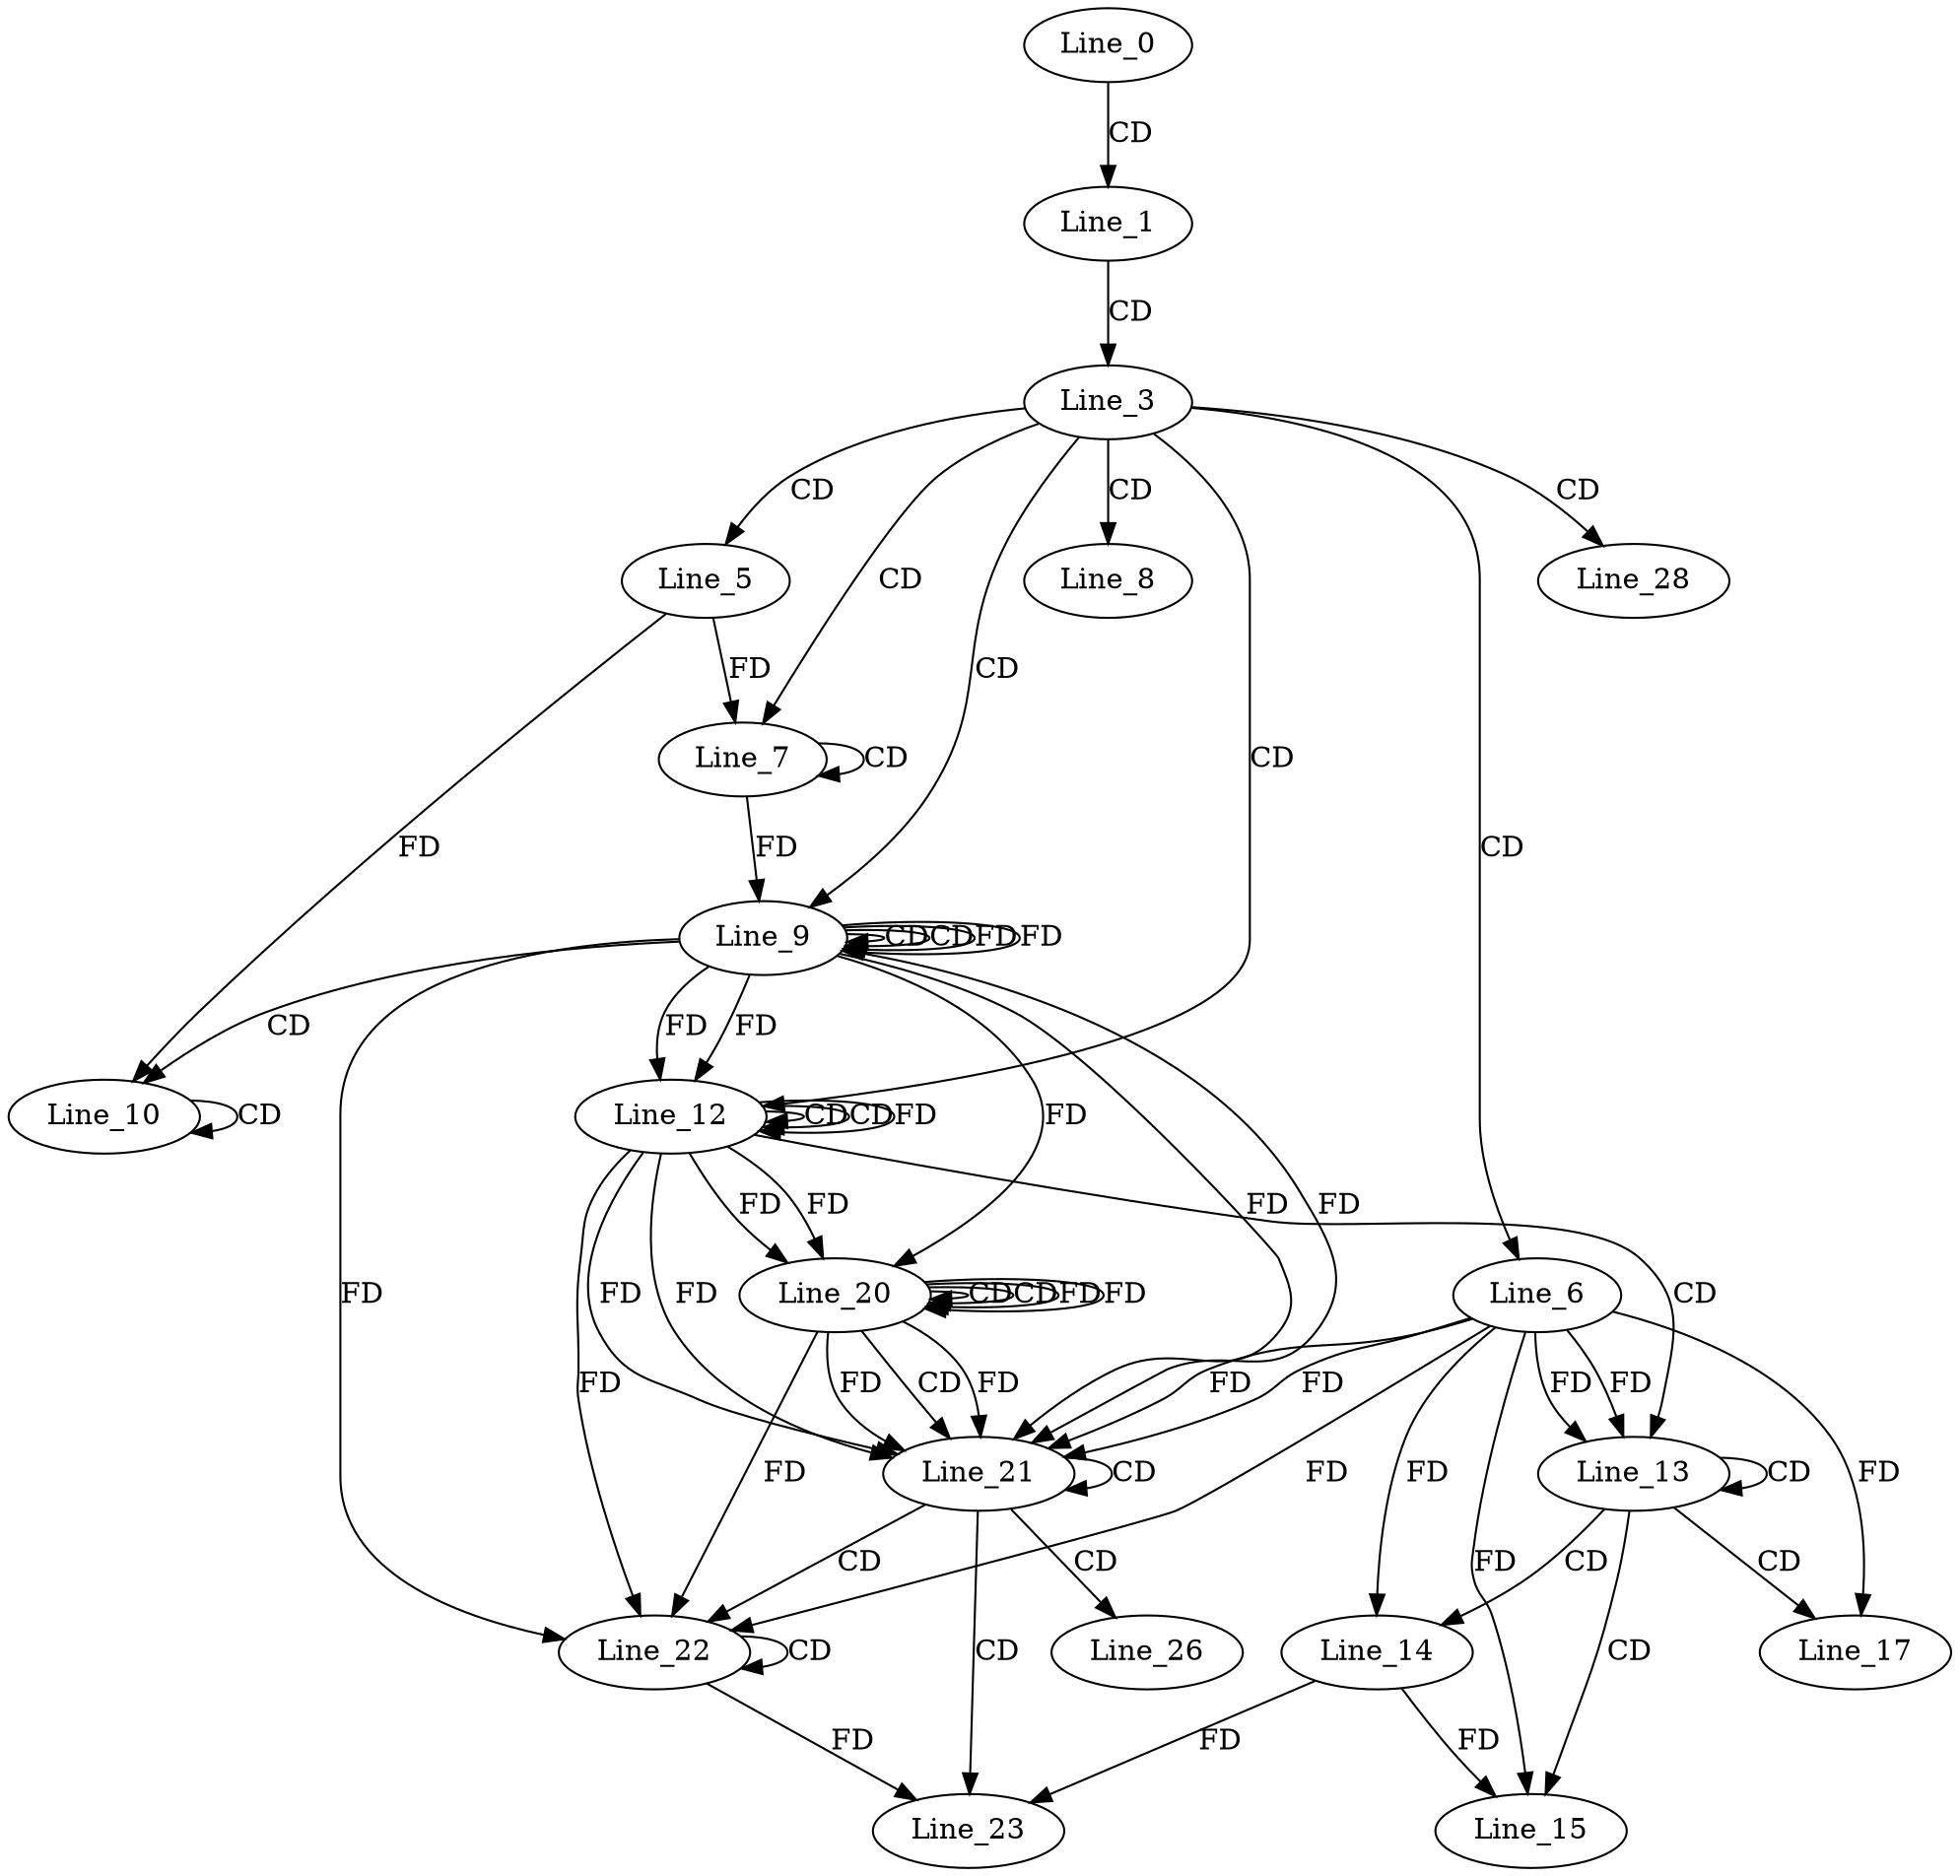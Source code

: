 digraph G {
  Line_0;
  Line_1;
  Line_3;
  Line_5;
  Line_6;
  Line_7;
  Line_7;
  Line_8;
  Line_9;
  Line_9;
  Line_9;
  Line_10;
  Line_10;
  Line_12;
  Line_12;
  Line_12;
  Line_13;
  Line_13;
  Line_14;
  Line_14;
  Line_15;
  Line_17;
  Line_20;
  Line_20;
  Line_20;
  Line_21;
  Line_21;
  Line_22;
  Line_22;
  Line_23;
  Line_26;
  Line_28;
  Line_0 -> Line_1 [ label="CD" ];
  Line_1 -> Line_3 [ label="CD" ];
  Line_3 -> Line_5 [ label="CD" ];
  Line_3 -> Line_6 [ label="CD" ];
  Line_3 -> Line_7 [ label="CD" ];
  Line_7 -> Line_7 [ label="CD" ];
  Line_5 -> Line_7 [ label="FD" ];
  Line_3 -> Line_8 [ label="CD" ];
  Line_3 -> Line_9 [ label="CD" ];
  Line_9 -> Line_9 [ label="CD" ];
  Line_7 -> Line_9 [ label="FD" ];
  Line_9 -> Line_9 [ label="CD" ];
  Line_9 -> Line_9 [ label="FD" ];
  Line_9 -> Line_10 [ label="CD" ];
  Line_10 -> Line_10 [ label="CD" ];
  Line_5 -> Line_10 [ label="FD" ];
  Line_3 -> Line_12 [ label="CD" ];
  Line_12 -> Line_12 [ label="CD" ];
  Line_9 -> Line_12 [ label="FD" ];
  Line_12 -> Line_12 [ label="CD" ];
  Line_12 -> Line_12 [ label="FD" ];
  Line_9 -> Line_12 [ label="FD" ];
  Line_12 -> Line_13 [ label="CD" ];
  Line_6 -> Line_13 [ label="FD" ];
  Line_13 -> Line_13 [ label="CD" ];
  Line_6 -> Line_13 [ label="FD" ];
  Line_13 -> Line_14 [ label="CD" ];
  Line_6 -> Line_14 [ label="FD" ];
  Line_13 -> Line_15 [ label="CD" ];
  Line_6 -> Line_15 [ label="FD" ];
  Line_14 -> Line_15 [ label="FD" ];
  Line_13 -> Line_17 [ label="CD" ];
  Line_6 -> Line_17 [ label="FD" ];
  Line_20 -> Line_20 [ label="CD" ];
  Line_12 -> Line_20 [ label="FD" ];
  Line_20 -> Line_20 [ label="CD" ];
  Line_20 -> Line_20 [ label="FD" ];
  Line_12 -> Line_20 [ label="FD" ];
  Line_9 -> Line_20 [ label="FD" ];
  Line_20 -> Line_21 [ label="CD" ];
  Line_6 -> Line_21 [ label="FD" ];
  Line_20 -> Line_21 [ label="FD" ];
  Line_12 -> Line_21 [ label="FD" ];
  Line_9 -> Line_21 [ label="FD" ];
  Line_21 -> Line_21 [ label="CD" ];
  Line_6 -> Line_21 [ label="FD" ];
  Line_20 -> Line_21 [ label="FD" ];
  Line_12 -> Line_21 [ label="FD" ];
  Line_9 -> Line_21 [ label="FD" ];
  Line_21 -> Line_22 [ label="CD" ];
  Line_22 -> Line_22 [ label="CD" ];
  Line_6 -> Line_22 [ label="FD" ];
  Line_20 -> Line_22 [ label="FD" ];
  Line_12 -> Line_22 [ label="FD" ];
  Line_9 -> Line_22 [ label="FD" ];
  Line_21 -> Line_23 [ label="CD" ];
  Line_22 -> Line_23 [ label="FD" ];
  Line_14 -> Line_23 [ label="FD" ];
  Line_21 -> Line_26 [ label="CD" ];
  Line_3 -> Line_28 [ label="CD" ];
  Line_9 -> Line_9 [ label="FD" ];
  Line_20 -> Line_20 [ label="FD" ];
}
